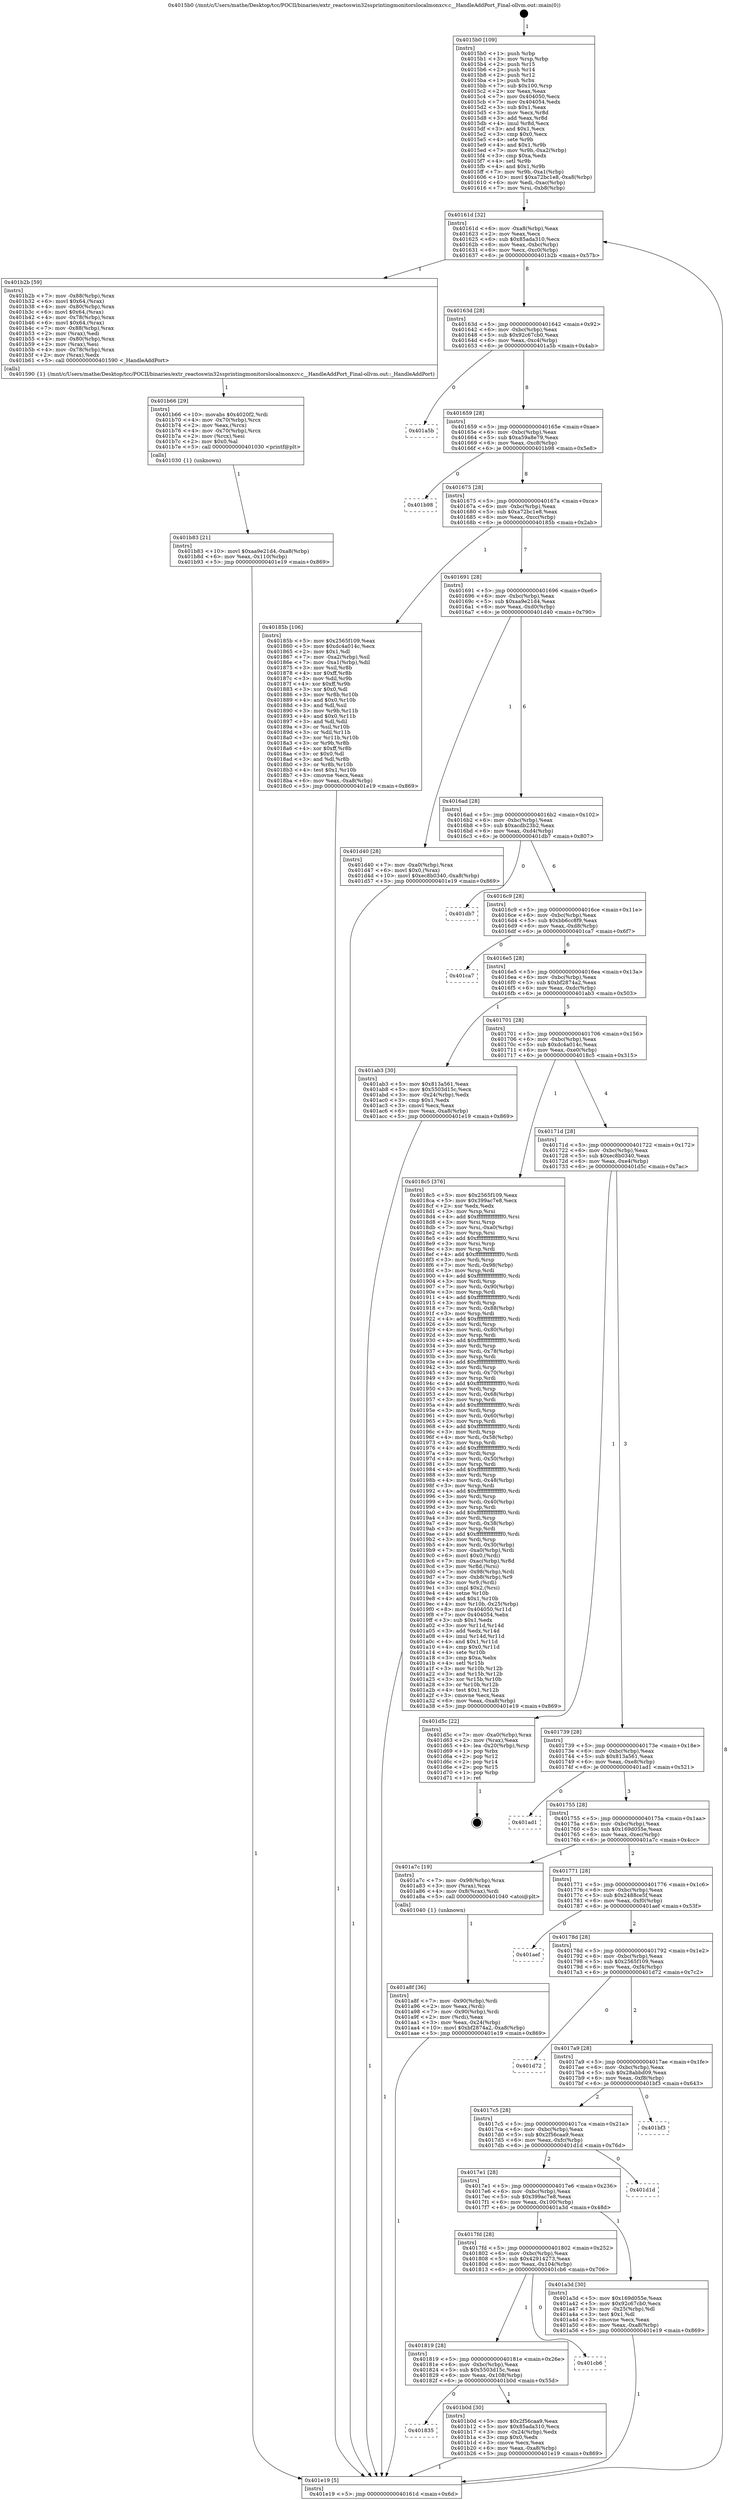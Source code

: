 digraph "0x4015b0" {
  label = "0x4015b0 (/mnt/c/Users/mathe/Desktop/tcc/POCII/binaries/extr_reactoswin32ssprintingmonitorslocalmonxcv.c__HandleAddPort_Final-ollvm.out::main(0))"
  labelloc = "t"
  node[shape=record]

  Entry [label="",width=0.3,height=0.3,shape=circle,fillcolor=black,style=filled]
  "0x40161d" [label="{
     0x40161d [32]\l
     | [instrs]\l
     &nbsp;&nbsp;0x40161d \<+6\>: mov -0xa8(%rbp),%eax\l
     &nbsp;&nbsp;0x401623 \<+2\>: mov %eax,%ecx\l
     &nbsp;&nbsp;0x401625 \<+6\>: sub $0x85ada310,%ecx\l
     &nbsp;&nbsp;0x40162b \<+6\>: mov %eax,-0xbc(%rbp)\l
     &nbsp;&nbsp;0x401631 \<+6\>: mov %ecx,-0xc0(%rbp)\l
     &nbsp;&nbsp;0x401637 \<+6\>: je 0000000000401b2b \<main+0x57b\>\l
  }"]
  "0x401b2b" [label="{
     0x401b2b [59]\l
     | [instrs]\l
     &nbsp;&nbsp;0x401b2b \<+7\>: mov -0x88(%rbp),%rax\l
     &nbsp;&nbsp;0x401b32 \<+6\>: movl $0x64,(%rax)\l
     &nbsp;&nbsp;0x401b38 \<+4\>: mov -0x80(%rbp),%rax\l
     &nbsp;&nbsp;0x401b3c \<+6\>: movl $0x64,(%rax)\l
     &nbsp;&nbsp;0x401b42 \<+4\>: mov -0x78(%rbp),%rax\l
     &nbsp;&nbsp;0x401b46 \<+6\>: movl $0x64,(%rax)\l
     &nbsp;&nbsp;0x401b4c \<+7\>: mov -0x88(%rbp),%rax\l
     &nbsp;&nbsp;0x401b53 \<+2\>: mov (%rax),%edi\l
     &nbsp;&nbsp;0x401b55 \<+4\>: mov -0x80(%rbp),%rax\l
     &nbsp;&nbsp;0x401b59 \<+2\>: mov (%rax),%esi\l
     &nbsp;&nbsp;0x401b5b \<+4\>: mov -0x78(%rbp),%rax\l
     &nbsp;&nbsp;0x401b5f \<+2\>: mov (%rax),%edx\l
     &nbsp;&nbsp;0x401b61 \<+5\>: call 0000000000401590 \<_HandleAddPort\>\l
     | [calls]\l
     &nbsp;&nbsp;0x401590 \{1\} (/mnt/c/Users/mathe/Desktop/tcc/POCII/binaries/extr_reactoswin32ssprintingmonitorslocalmonxcv.c__HandleAddPort_Final-ollvm.out::_HandleAddPort)\l
  }"]
  "0x40163d" [label="{
     0x40163d [28]\l
     | [instrs]\l
     &nbsp;&nbsp;0x40163d \<+5\>: jmp 0000000000401642 \<main+0x92\>\l
     &nbsp;&nbsp;0x401642 \<+6\>: mov -0xbc(%rbp),%eax\l
     &nbsp;&nbsp;0x401648 \<+5\>: sub $0x92c67cb0,%eax\l
     &nbsp;&nbsp;0x40164d \<+6\>: mov %eax,-0xc4(%rbp)\l
     &nbsp;&nbsp;0x401653 \<+6\>: je 0000000000401a5b \<main+0x4ab\>\l
  }"]
  Exit [label="",width=0.3,height=0.3,shape=circle,fillcolor=black,style=filled,peripheries=2]
  "0x401a5b" [label="{
     0x401a5b\l
  }", style=dashed]
  "0x401659" [label="{
     0x401659 [28]\l
     | [instrs]\l
     &nbsp;&nbsp;0x401659 \<+5\>: jmp 000000000040165e \<main+0xae\>\l
     &nbsp;&nbsp;0x40165e \<+6\>: mov -0xbc(%rbp),%eax\l
     &nbsp;&nbsp;0x401664 \<+5\>: sub $0xa59a8e79,%eax\l
     &nbsp;&nbsp;0x401669 \<+6\>: mov %eax,-0xc8(%rbp)\l
     &nbsp;&nbsp;0x40166f \<+6\>: je 0000000000401b98 \<main+0x5e8\>\l
  }"]
  "0x401b83" [label="{
     0x401b83 [21]\l
     | [instrs]\l
     &nbsp;&nbsp;0x401b83 \<+10\>: movl $0xaa9e21d4,-0xa8(%rbp)\l
     &nbsp;&nbsp;0x401b8d \<+6\>: mov %eax,-0x110(%rbp)\l
     &nbsp;&nbsp;0x401b93 \<+5\>: jmp 0000000000401e19 \<main+0x869\>\l
  }"]
  "0x401b98" [label="{
     0x401b98\l
  }", style=dashed]
  "0x401675" [label="{
     0x401675 [28]\l
     | [instrs]\l
     &nbsp;&nbsp;0x401675 \<+5\>: jmp 000000000040167a \<main+0xca\>\l
     &nbsp;&nbsp;0x40167a \<+6\>: mov -0xbc(%rbp),%eax\l
     &nbsp;&nbsp;0x401680 \<+5\>: sub $0xa72bc1e8,%eax\l
     &nbsp;&nbsp;0x401685 \<+6\>: mov %eax,-0xcc(%rbp)\l
     &nbsp;&nbsp;0x40168b \<+6\>: je 000000000040185b \<main+0x2ab\>\l
  }"]
  "0x401b66" [label="{
     0x401b66 [29]\l
     | [instrs]\l
     &nbsp;&nbsp;0x401b66 \<+10\>: movabs $0x4020f2,%rdi\l
     &nbsp;&nbsp;0x401b70 \<+4\>: mov -0x70(%rbp),%rcx\l
     &nbsp;&nbsp;0x401b74 \<+2\>: mov %eax,(%rcx)\l
     &nbsp;&nbsp;0x401b76 \<+4\>: mov -0x70(%rbp),%rcx\l
     &nbsp;&nbsp;0x401b7a \<+2\>: mov (%rcx),%esi\l
     &nbsp;&nbsp;0x401b7c \<+2\>: mov $0x0,%al\l
     &nbsp;&nbsp;0x401b7e \<+5\>: call 0000000000401030 \<printf@plt\>\l
     | [calls]\l
     &nbsp;&nbsp;0x401030 \{1\} (unknown)\l
  }"]
  "0x40185b" [label="{
     0x40185b [106]\l
     | [instrs]\l
     &nbsp;&nbsp;0x40185b \<+5\>: mov $0x2565f109,%eax\l
     &nbsp;&nbsp;0x401860 \<+5\>: mov $0xdc4a014c,%ecx\l
     &nbsp;&nbsp;0x401865 \<+2\>: mov $0x1,%dl\l
     &nbsp;&nbsp;0x401867 \<+7\>: mov -0xa2(%rbp),%sil\l
     &nbsp;&nbsp;0x40186e \<+7\>: mov -0xa1(%rbp),%dil\l
     &nbsp;&nbsp;0x401875 \<+3\>: mov %sil,%r8b\l
     &nbsp;&nbsp;0x401878 \<+4\>: xor $0xff,%r8b\l
     &nbsp;&nbsp;0x40187c \<+3\>: mov %dil,%r9b\l
     &nbsp;&nbsp;0x40187f \<+4\>: xor $0xff,%r9b\l
     &nbsp;&nbsp;0x401883 \<+3\>: xor $0x0,%dl\l
     &nbsp;&nbsp;0x401886 \<+3\>: mov %r8b,%r10b\l
     &nbsp;&nbsp;0x401889 \<+4\>: and $0x0,%r10b\l
     &nbsp;&nbsp;0x40188d \<+3\>: and %dl,%sil\l
     &nbsp;&nbsp;0x401890 \<+3\>: mov %r9b,%r11b\l
     &nbsp;&nbsp;0x401893 \<+4\>: and $0x0,%r11b\l
     &nbsp;&nbsp;0x401897 \<+3\>: and %dl,%dil\l
     &nbsp;&nbsp;0x40189a \<+3\>: or %sil,%r10b\l
     &nbsp;&nbsp;0x40189d \<+3\>: or %dil,%r11b\l
     &nbsp;&nbsp;0x4018a0 \<+3\>: xor %r11b,%r10b\l
     &nbsp;&nbsp;0x4018a3 \<+3\>: or %r9b,%r8b\l
     &nbsp;&nbsp;0x4018a6 \<+4\>: xor $0xff,%r8b\l
     &nbsp;&nbsp;0x4018aa \<+3\>: or $0x0,%dl\l
     &nbsp;&nbsp;0x4018ad \<+3\>: and %dl,%r8b\l
     &nbsp;&nbsp;0x4018b0 \<+3\>: or %r8b,%r10b\l
     &nbsp;&nbsp;0x4018b3 \<+4\>: test $0x1,%r10b\l
     &nbsp;&nbsp;0x4018b7 \<+3\>: cmovne %ecx,%eax\l
     &nbsp;&nbsp;0x4018ba \<+6\>: mov %eax,-0xa8(%rbp)\l
     &nbsp;&nbsp;0x4018c0 \<+5\>: jmp 0000000000401e19 \<main+0x869\>\l
  }"]
  "0x401691" [label="{
     0x401691 [28]\l
     | [instrs]\l
     &nbsp;&nbsp;0x401691 \<+5\>: jmp 0000000000401696 \<main+0xe6\>\l
     &nbsp;&nbsp;0x401696 \<+6\>: mov -0xbc(%rbp),%eax\l
     &nbsp;&nbsp;0x40169c \<+5\>: sub $0xaa9e21d4,%eax\l
     &nbsp;&nbsp;0x4016a1 \<+6\>: mov %eax,-0xd0(%rbp)\l
     &nbsp;&nbsp;0x4016a7 \<+6\>: je 0000000000401d40 \<main+0x790\>\l
  }"]
  "0x401e19" [label="{
     0x401e19 [5]\l
     | [instrs]\l
     &nbsp;&nbsp;0x401e19 \<+5\>: jmp 000000000040161d \<main+0x6d\>\l
  }"]
  "0x4015b0" [label="{
     0x4015b0 [109]\l
     | [instrs]\l
     &nbsp;&nbsp;0x4015b0 \<+1\>: push %rbp\l
     &nbsp;&nbsp;0x4015b1 \<+3\>: mov %rsp,%rbp\l
     &nbsp;&nbsp;0x4015b4 \<+2\>: push %r15\l
     &nbsp;&nbsp;0x4015b6 \<+2\>: push %r14\l
     &nbsp;&nbsp;0x4015b8 \<+2\>: push %r12\l
     &nbsp;&nbsp;0x4015ba \<+1\>: push %rbx\l
     &nbsp;&nbsp;0x4015bb \<+7\>: sub $0x100,%rsp\l
     &nbsp;&nbsp;0x4015c2 \<+2\>: xor %eax,%eax\l
     &nbsp;&nbsp;0x4015c4 \<+7\>: mov 0x404050,%ecx\l
     &nbsp;&nbsp;0x4015cb \<+7\>: mov 0x404054,%edx\l
     &nbsp;&nbsp;0x4015d2 \<+3\>: sub $0x1,%eax\l
     &nbsp;&nbsp;0x4015d5 \<+3\>: mov %ecx,%r8d\l
     &nbsp;&nbsp;0x4015d8 \<+3\>: add %eax,%r8d\l
     &nbsp;&nbsp;0x4015db \<+4\>: imul %r8d,%ecx\l
     &nbsp;&nbsp;0x4015df \<+3\>: and $0x1,%ecx\l
     &nbsp;&nbsp;0x4015e2 \<+3\>: cmp $0x0,%ecx\l
     &nbsp;&nbsp;0x4015e5 \<+4\>: sete %r9b\l
     &nbsp;&nbsp;0x4015e9 \<+4\>: and $0x1,%r9b\l
     &nbsp;&nbsp;0x4015ed \<+7\>: mov %r9b,-0xa2(%rbp)\l
     &nbsp;&nbsp;0x4015f4 \<+3\>: cmp $0xa,%edx\l
     &nbsp;&nbsp;0x4015f7 \<+4\>: setl %r9b\l
     &nbsp;&nbsp;0x4015fb \<+4\>: and $0x1,%r9b\l
     &nbsp;&nbsp;0x4015ff \<+7\>: mov %r9b,-0xa1(%rbp)\l
     &nbsp;&nbsp;0x401606 \<+10\>: movl $0xa72bc1e8,-0xa8(%rbp)\l
     &nbsp;&nbsp;0x401610 \<+6\>: mov %edi,-0xac(%rbp)\l
     &nbsp;&nbsp;0x401616 \<+7\>: mov %rsi,-0xb8(%rbp)\l
  }"]
  "0x401835" [label="{
     0x401835\l
  }", style=dashed]
  "0x401d40" [label="{
     0x401d40 [28]\l
     | [instrs]\l
     &nbsp;&nbsp;0x401d40 \<+7\>: mov -0xa0(%rbp),%rax\l
     &nbsp;&nbsp;0x401d47 \<+6\>: movl $0x0,(%rax)\l
     &nbsp;&nbsp;0x401d4d \<+10\>: movl $0xec8b0340,-0xa8(%rbp)\l
     &nbsp;&nbsp;0x401d57 \<+5\>: jmp 0000000000401e19 \<main+0x869\>\l
  }"]
  "0x4016ad" [label="{
     0x4016ad [28]\l
     | [instrs]\l
     &nbsp;&nbsp;0x4016ad \<+5\>: jmp 00000000004016b2 \<main+0x102\>\l
     &nbsp;&nbsp;0x4016b2 \<+6\>: mov -0xbc(%rbp),%eax\l
     &nbsp;&nbsp;0x4016b8 \<+5\>: sub $0xacdb23b2,%eax\l
     &nbsp;&nbsp;0x4016bd \<+6\>: mov %eax,-0xd4(%rbp)\l
     &nbsp;&nbsp;0x4016c3 \<+6\>: je 0000000000401db7 \<main+0x807\>\l
  }"]
  "0x401b0d" [label="{
     0x401b0d [30]\l
     | [instrs]\l
     &nbsp;&nbsp;0x401b0d \<+5\>: mov $0x2f56caa9,%eax\l
     &nbsp;&nbsp;0x401b12 \<+5\>: mov $0x85ada310,%ecx\l
     &nbsp;&nbsp;0x401b17 \<+3\>: mov -0x24(%rbp),%edx\l
     &nbsp;&nbsp;0x401b1a \<+3\>: cmp $0x0,%edx\l
     &nbsp;&nbsp;0x401b1d \<+3\>: cmove %ecx,%eax\l
     &nbsp;&nbsp;0x401b20 \<+6\>: mov %eax,-0xa8(%rbp)\l
     &nbsp;&nbsp;0x401b26 \<+5\>: jmp 0000000000401e19 \<main+0x869\>\l
  }"]
  "0x401db7" [label="{
     0x401db7\l
  }", style=dashed]
  "0x4016c9" [label="{
     0x4016c9 [28]\l
     | [instrs]\l
     &nbsp;&nbsp;0x4016c9 \<+5\>: jmp 00000000004016ce \<main+0x11e\>\l
     &nbsp;&nbsp;0x4016ce \<+6\>: mov -0xbc(%rbp),%eax\l
     &nbsp;&nbsp;0x4016d4 \<+5\>: sub $0xbb6cc8f9,%eax\l
     &nbsp;&nbsp;0x4016d9 \<+6\>: mov %eax,-0xd8(%rbp)\l
     &nbsp;&nbsp;0x4016df \<+6\>: je 0000000000401ca7 \<main+0x6f7\>\l
  }"]
  "0x401819" [label="{
     0x401819 [28]\l
     | [instrs]\l
     &nbsp;&nbsp;0x401819 \<+5\>: jmp 000000000040181e \<main+0x26e\>\l
     &nbsp;&nbsp;0x40181e \<+6\>: mov -0xbc(%rbp),%eax\l
     &nbsp;&nbsp;0x401824 \<+5\>: sub $0x5503d15c,%eax\l
     &nbsp;&nbsp;0x401829 \<+6\>: mov %eax,-0x108(%rbp)\l
     &nbsp;&nbsp;0x40182f \<+6\>: je 0000000000401b0d \<main+0x55d\>\l
  }"]
  "0x401ca7" [label="{
     0x401ca7\l
  }", style=dashed]
  "0x4016e5" [label="{
     0x4016e5 [28]\l
     | [instrs]\l
     &nbsp;&nbsp;0x4016e5 \<+5\>: jmp 00000000004016ea \<main+0x13a\>\l
     &nbsp;&nbsp;0x4016ea \<+6\>: mov -0xbc(%rbp),%eax\l
     &nbsp;&nbsp;0x4016f0 \<+5\>: sub $0xbf2874a2,%eax\l
     &nbsp;&nbsp;0x4016f5 \<+6\>: mov %eax,-0xdc(%rbp)\l
     &nbsp;&nbsp;0x4016fb \<+6\>: je 0000000000401ab3 \<main+0x503\>\l
  }"]
  "0x401cb6" [label="{
     0x401cb6\l
  }", style=dashed]
  "0x401ab3" [label="{
     0x401ab3 [30]\l
     | [instrs]\l
     &nbsp;&nbsp;0x401ab3 \<+5\>: mov $0x813a561,%eax\l
     &nbsp;&nbsp;0x401ab8 \<+5\>: mov $0x5503d15c,%ecx\l
     &nbsp;&nbsp;0x401abd \<+3\>: mov -0x24(%rbp),%edx\l
     &nbsp;&nbsp;0x401ac0 \<+3\>: cmp $0x1,%edx\l
     &nbsp;&nbsp;0x401ac3 \<+3\>: cmovl %ecx,%eax\l
     &nbsp;&nbsp;0x401ac6 \<+6\>: mov %eax,-0xa8(%rbp)\l
     &nbsp;&nbsp;0x401acc \<+5\>: jmp 0000000000401e19 \<main+0x869\>\l
  }"]
  "0x401701" [label="{
     0x401701 [28]\l
     | [instrs]\l
     &nbsp;&nbsp;0x401701 \<+5\>: jmp 0000000000401706 \<main+0x156\>\l
     &nbsp;&nbsp;0x401706 \<+6\>: mov -0xbc(%rbp),%eax\l
     &nbsp;&nbsp;0x40170c \<+5\>: sub $0xdc4a014c,%eax\l
     &nbsp;&nbsp;0x401711 \<+6\>: mov %eax,-0xe0(%rbp)\l
     &nbsp;&nbsp;0x401717 \<+6\>: je 00000000004018c5 \<main+0x315\>\l
  }"]
  "0x401a8f" [label="{
     0x401a8f [36]\l
     | [instrs]\l
     &nbsp;&nbsp;0x401a8f \<+7\>: mov -0x90(%rbp),%rdi\l
     &nbsp;&nbsp;0x401a96 \<+2\>: mov %eax,(%rdi)\l
     &nbsp;&nbsp;0x401a98 \<+7\>: mov -0x90(%rbp),%rdi\l
     &nbsp;&nbsp;0x401a9f \<+2\>: mov (%rdi),%eax\l
     &nbsp;&nbsp;0x401aa1 \<+3\>: mov %eax,-0x24(%rbp)\l
     &nbsp;&nbsp;0x401aa4 \<+10\>: movl $0xbf2874a2,-0xa8(%rbp)\l
     &nbsp;&nbsp;0x401aae \<+5\>: jmp 0000000000401e19 \<main+0x869\>\l
  }"]
  "0x4018c5" [label="{
     0x4018c5 [376]\l
     | [instrs]\l
     &nbsp;&nbsp;0x4018c5 \<+5\>: mov $0x2565f109,%eax\l
     &nbsp;&nbsp;0x4018ca \<+5\>: mov $0x399ac7e8,%ecx\l
     &nbsp;&nbsp;0x4018cf \<+2\>: xor %edx,%edx\l
     &nbsp;&nbsp;0x4018d1 \<+3\>: mov %rsp,%rsi\l
     &nbsp;&nbsp;0x4018d4 \<+4\>: add $0xfffffffffffffff0,%rsi\l
     &nbsp;&nbsp;0x4018d8 \<+3\>: mov %rsi,%rsp\l
     &nbsp;&nbsp;0x4018db \<+7\>: mov %rsi,-0xa0(%rbp)\l
     &nbsp;&nbsp;0x4018e2 \<+3\>: mov %rsp,%rsi\l
     &nbsp;&nbsp;0x4018e5 \<+4\>: add $0xfffffffffffffff0,%rsi\l
     &nbsp;&nbsp;0x4018e9 \<+3\>: mov %rsi,%rsp\l
     &nbsp;&nbsp;0x4018ec \<+3\>: mov %rsp,%rdi\l
     &nbsp;&nbsp;0x4018ef \<+4\>: add $0xfffffffffffffff0,%rdi\l
     &nbsp;&nbsp;0x4018f3 \<+3\>: mov %rdi,%rsp\l
     &nbsp;&nbsp;0x4018f6 \<+7\>: mov %rdi,-0x98(%rbp)\l
     &nbsp;&nbsp;0x4018fd \<+3\>: mov %rsp,%rdi\l
     &nbsp;&nbsp;0x401900 \<+4\>: add $0xfffffffffffffff0,%rdi\l
     &nbsp;&nbsp;0x401904 \<+3\>: mov %rdi,%rsp\l
     &nbsp;&nbsp;0x401907 \<+7\>: mov %rdi,-0x90(%rbp)\l
     &nbsp;&nbsp;0x40190e \<+3\>: mov %rsp,%rdi\l
     &nbsp;&nbsp;0x401911 \<+4\>: add $0xfffffffffffffff0,%rdi\l
     &nbsp;&nbsp;0x401915 \<+3\>: mov %rdi,%rsp\l
     &nbsp;&nbsp;0x401918 \<+7\>: mov %rdi,-0x88(%rbp)\l
     &nbsp;&nbsp;0x40191f \<+3\>: mov %rsp,%rdi\l
     &nbsp;&nbsp;0x401922 \<+4\>: add $0xfffffffffffffff0,%rdi\l
     &nbsp;&nbsp;0x401926 \<+3\>: mov %rdi,%rsp\l
     &nbsp;&nbsp;0x401929 \<+4\>: mov %rdi,-0x80(%rbp)\l
     &nbsp;&nbsp;0x40192d \<+3\>: mov %rsp,%rdi\l
     &nbsp;&nbsp;0x401930 \<+4\>: add $0xfffffffffffffff0,%rdi\l
     &nbsp;&nbsp;0x401934 \<+3\>: mov %rdi,%rsp\l
     &nbsp;&nbsp;0x401937 \<+4\>: mov %rdi,-0x78(%rbp)\l
     &nbsp;&nbsp;0x40193b \<+3\>: mov %rsp,%rdi\l
     &nbsp;&nbsp;0x40193e \<+4\>: add $0xfffffffffffffff0,%rdi\l
     &nbsp;&nbsp;0x401942 \<+3\>: mov %rdi,%rsp\l
     &nbsp;&nbsp;0x401945 \<+4\>: mov %rdi,-0x70(%rbp)\l
     &nbsp;&nbsp;0x401949 \<+3\>: mov %rsp,%rdi\l
     &nbsp;&nbsp;0x40194c \<+4\>: add $0xfffffffffffffff0,%rdi\l
     &nbsp;&nbsp;0x401950 \<+3\>: mov %rdi,%rsp\l
     &nbsp;&nbsp;0x401953 \<+4\>: mov %rdi,-0x68(%rbp)\l
     &nbsp;&nbsp;0x401957 \<+3\>: mov %rsp,%rdi\l
     &nbsp;&nbsp;0x40195a \<+4\>: add $0xfffffffffffffff0,%rdi\l
     &nbsp;&nbsp;0x40195e \<+3\>: mov %rdi,%rsp\l
     &nbsp;&nbsp;0x401961 \<+4\>: mov %rdi,-0x60(%rbp)\l
     &nbsp;&nbsp;0x401965 \<+3\>: mov %rsp,%rdi\l
     &nbsp;&nbsp;0x401968 \<+4\>: add $0xfffffffffffffff0,%rdi\l
     &nbsp;&nbsp;0x40196c \<+3\>: mov %rdi,%rsp\l
     &nbsp;&nbsp;0x40196f \<+4\>: mov %rdi,-0x58(%rbp)\l
     &nbsp;&nbsp;0x401973 \<+3\>: mov %rsp,%rdi\l
     &nbsp;&nbsp;0x401976 \<+4\>: add $0xfffffffffffffff0,%rdi\l
     &nbsp;&nbsp;0x40197a \<+3\>: mov %rdi,%rsp\l
     &nbsp;&nbsp;0x40197d \<+4\>: mov %rdi,-0x50(%rbp)\l
     &nbsp;&nbsp;0x401981 \<+3\>: mov %rsp,%rdi\l
     &nbsp;&nbsp;0x401984 \<+4\>: add $0xfffffffffffffff0,%rdi\l
     &nbsp;&nbsp;0x401988 \<+3\>: mov %rdi,%rsp\l
     &nbsp;&nbsp;0x40198b \<+4\>: mov %rdi,-0x48(%rbp)\l
     &nbsp;&nbsp;0x40198f \<+3\>: mov %rsp,%rdi\l
     &nbsp;&nbsp;0x401992 \<+4\>: add $0xfffffffffffffff0,%rdi\l
     &nbsp;&nbsp;0x401996 \<+3\>: mov %rdi,%rsp\l
     &nbsp;&nbsp;0x401999 \<+4\>: mov %rdi,-0x40(%rbp)\l
     &nbsp;&nbsp;0x40199d \<+3\>: mov %rsp,%rdi\l
     &nbsp;&nbsp;0x4019a0 \<+4\>: add $0xfffffffffffffff0,%rdi\l
     &nbsp;&nbsp;0x4019a4 \<+3\>: mov %rdi,%rsp\l
     &nbsp;&nbsp;0x4019a7 \<+4\>: mov %rdi,-0x38(%rbp)\l
     &nbsp;&nbsp;0x4019ab \<+3\>: mov %rsp,%rdi\l
     &nbsp;&nbsp;0x4019ae \<+4\>: add $0xfffffffffffffff0,%rdi\l
     &nbsp;&nbsp;0x4019b2 \<+3\>: mov %rdi,%rsp\l
     &nbsp;&nbsp;0x4019b5 \<+4\>: mov %rdi,-0x30(%rbp)\l
     &nbsp;&nbsp;0x4019b9 \<+7\>: mov -0xa0(%rbp),%rdi\l
     &nbsp;&nbsp;0x4019c0 \<+6\>: movl $0x0,(%rdi)\l
     &nbsp;&nbsp;0x4019c6 \<+7\>: mov -0xac(%rbp),%r8d\l
     &nbsp;&nbsp;0x4019cd \<+3\>: mov %r8d,(%rsi)\l
     &nbsp;&nbsp;0x4019d0 \<+7\>: mov -0x98(%rbp),%rdi\l
     &nbsp;&nbsp;0x4019d7 \<+7\>: mov -0xb8(%rbp),%r9\l
     &nbsp;&nbsp;0x4019de \<+3\>: mov %r9,(%rdi)\l
     &nbsp;&nbsp;0x4019e1 \<+3\>: cmpl $0x2,(%rsi)\l
     &nbsp;&nbsp;0x4019e4 \<+4\>: setne %r10b\l
     &nbsp;&nbsp;0x4019e8 \<+4\>: and $0x1,%r10b\l
     &nbsp;&nbsp;0x4019ec \<+4\>: mov %r10b,-0x25(%rbp)\l
     &nbsp;&nbsp;0x4019f0 \<+8\>: mov 0x404050,%r11d\l
     &nbsp;&nbsp;0x4019f8 \<+7\>: mov 0x404054,%ebx\l
     &nbsp;&nbsp;0x4019ff \<+3\>: sub $0x1,%edx\l
     &nbsp;&nbsp;0x401a02 \<+3\>: mov %r11d,%r14d\l
     &nbsp;&nbsp;0x401a05 \<+3\>: add %edx,%r14d\l
     &nbsp;&nbsp;0x401a08 \<+4\>: imul %r14d,%r11d\l
     &nbsp;&nbsp;0x401a0c \<+4\>: and $0x1,%r11d\l
     &nbsp;&nbsp;0x401a10 \<+4\>: cmp $0x0,%r11d\l
     &nbsp;&nbsp;0x401a14 \<+4\>: sete %r10b\l
     &nbsp;&nbsp;0x401a18 \<+3\>: cmp $0xa,%ebx\l
     &nbsp;&nbsp;0x401a1b \<+4\>: setl %r15b\l
     &nbsp;&nbsp;0x401a1f \<+3\>: mov %r10b,%r12b\l
     &nbsp;&nbsp;0x401a22 \<+3\>: and %r15b,%r12b\l
     &nbsp;&nbsp;0x401a25 \<+3\>: xor %r15b,%r10b\l
     &nbsp;&nbsp;0x401a28 \<+3\>: or %r10b,%r12b\l
     &nbsp;&nbsp;0x401a2b \<+4\>: test $0x1,%r12b\l
     &nbsp;&nbsp;0x401a2f \<+3\>: cmovne %ecx,%eax\l
     &nbsp;&nbsp;0x401a32 \<+6\>: mov %eax,-0xa8(%rbp)\l
     &nbsp;&nbsp;0x401a38 \<+5\>: jmp 0000000000401e19 \<main+0x869\>\l
  }"]
  "0x40171d" [label="{
     0x40171d [28]\l
     | [instrs]\l
     &nbsp;&nbsp;0x40171d \<+5\>: jmp 0000000000401722 \<main+0x172\>\l
     &nbsp;&nbsp;0x401722 \<+6\>: mov -0xbc(%rbp),%eax\l
     &nbsp;&nbsp;0x401728 \<+5\>: sub $0xec8b0340,%eax\l
     &nbsp;&nbsp;0x40172d \<+6\>: mov %eax,-0xe4(%rbp)\l
     &nbsp;&nbsp;0x401733 \<+6\>: je 0000000000401d5c \<main+0x7ac\>\l
  }"]
  "0x4017fd" [label="{
     0x4017fd [28]\l
     | [instrs]\l
     &nbsp;&nbsp;0x4017fd \<+5\>: jmp 0000000000401802 \<main+0x252\>\l
     &nbsp;&nbsp;0x401802 \<+6\>: mov -0xbc(%rbp),%eax\l
     &nbsp;&nbsp;0x401808 \<+5\>: sub $0x42914273,%eax\l
     &nbsp;&nbsp;0x40180d \<+6\>: mov %eax,-0x104(%rbp)\l
     &nbsp;&nbsp;0x401813 \<+6\>: je 0000000000401cb6 \<main+0x706\>\l
  }"]
  "0x401a3d" [label="{
     0x401a3d [30]\l
     | [instrs]\l
     &nbsp;&nbsp;0x401a3d \<+5\>: mov $0x169d055e,%eax\l
     &nbsp;&nbsp;0x401a42 \<+5\>: mov $0x92c67cb0,%ecx\l
     &nbsp;&nbsp;0x401a47 \<+3\>: mov -0x25(%rbp),%dl\l
     &nbsp;&nbsp;0x401a4a \<+3\>: test $0x1,%dl\l
     &nbsp;&nbsp;0x401a4d \<+3\>: cmovne %ecx,%eax\l
     &nbsp;&nbsp;0x401a50 \<+6\>: mov %eax,-0xa8(%rbp)\l
     &nbsp;&nbsp;0x401a56 \<+5\>: jmp 0000000000401e19 \<main+0x869\>\l
  }"]
  "0x401d5c" [label="{
     0x401d5c [22]\l
     | [instrs]\l
     &nbsp;&nbsp;0x401d5c \<+7\>: mov -0xa0(%rbp),%rax\l
     &nbsp;&nbsp;0x401d63 \<+2\>: mov (%rax),%eax\l
     &nbsp;&nbsp;0x401d65 \<+4\>: lea -0x20(%rbp),%rsp\l
     &nbsp;&nbsp;0x401d69 \<+1\>: pop %rbx\l
     &nbsp;&nbsp;0x401d6a \<+2\>: pop %r12\l
     &nbsp;&nbsp;0x401d6c \<+2\>: pop %r14\l
     &nbsp;&nbsp;0x401d6e \<+2\>: pop %r15\l
     &nbsp;&nbsp;0x401d70 \<+1\>: pop %rbp\l
     &nbsp;&nbsp;0x401d71 \<+1\>: ret\l
  }"]
  "0x401739" [label="{
     0x401739 [28]\l
     | [instrs]\l
     &nbsp;&nbsp;0x401739 \<+5\>: jmp 000000000040173e \<main+0x18e\>\l
     &nbsp;&nbsp;0x40173e \<+6\>: mov -0xbc(%rbp),%eax\l
     &nbsp;&nbsp;0x401744 \<+5\>: sub $0x813a561,%eax\l
     &nbsp;&nbsp;0x401749 \<+6\>: mov %eax,-0xe8(%rbp)\l
     &nbsp;&nbsp;0x40174f \<+6\>: je 0000000000401ad1 \<main+0x521\>\l
  }"]
  "0x4017e1" [label="{
     0x4017e1 [28]\l
     | [instrs]\l
     &nbsp;&nbsp;0x4017e1 \<+5\>: jmp 00000000004017e6 \<main+0x236\>\l
     &nbsp;&nbsp;0x4017e6 \<+6\>: mov -0xbc(%rbp),%eax\l
     &nbsp;&nbsp;0x4017ec \<+5\>: sub $0x399ac7e8,%eax\l
     &nbsp;&nbsp;0x4017f1 \<+6\>: mov %eax,-0x100(%rbp)\l
     &nbsp;&nbsp;0x4017f7 \<+6\>: je 0000000000401a3d \<main+0x48d\>\l
  }"]
  "0x401ad1" [label="{
     0x401ad1\l
  }", style=dashed]
  "0x401755" [label="{
     0x401755 [28]\l
     | [instrs]\l
     &nbsp;&nbsp;0x401755 \<+5\>: jmp 000000000040175a \<main+0x1aa\>\l
     &nbsp;&nbsp;0x40175a \<+6\>: mov -0xbc(%rbp),%eax\l
     &nbsp;&nbsp;0x401760 \<+5\>: sub $0x169d055e,%eax\l
     &nbsp;&nbsp;0x401765 \<+6\>: mov %eax,-0xec(%rbp)\l
     &nbsp;&nbsp;0x40176b \<+6\>: je 0000000000401a7c \<main+0x4cc\>\l
  }"]
  "0x401d1d" [label="{
     0x401d1d\l
  }", style=dashed]
  "0x401a7c" [label="{
     0x401a7c [19]\l
     | [instrs]\l
     &nbsp;&nbsp;0x401a7c \<+7\>: mov -0x98(%rbp),%rax\l
     &nbsp;&nbsp;0x401a83 \<+3\>: mov (%rax),%rax\l
     &nbsp;&nbsp;0x401a86 \<+4\>: mov 0x8(%rax),%rdi\l
     &nbsp;&nbsp;0x401a8a \<+5\>: call 0000000000401040 \<atoi@plt\>\l
     | [calls]\l
     &nbsp;&nbsp;0x401040 \{1\} (unknown)\l
  }"]
  "0x401771" [label="{
     0x401771 [28]\l
     | [instrs]\l
     &nbsp;&nbsp;0x401771 \<+5\>: jmp 0000000000401776 \<main+0x1c6\>\l
     &nbsp;&nbsp;0x401776 \<+6\>: mov -0xbc(%rbp),%eax\l
     &nbsp;&nbsp;0x40177c \<+5\>: sub $0x2488ce5f,%eax\l
     &nbsp;&nbsp;0x401781 \<+6\>: mov %eax,-0xf0(%rbp)\l
     &nbsp;&nbsp;0x401787 \<+6\>: je 0000000000401aef \<main+0x53f\>\l
  }"]
  "0x4017c5" [label="{
     0x4017c5 [28]\l
     | [instrs]\l
     &nbsp;&nbsp;0x4017c5 \<+5\>: jmp 00000000004017ca \<main+0x21a\>\l
     &nbsp;&nbsp;0x4017ca \<+6\>: mov -0xbc(%rbp),%eax\l
     &nbsp;&nbsp;0x4017d0 \<+5\>: sub $0x2f56caa9,%eax\l
     &nbsp;&nbsp;0x4017d5 \<+6\>: mov %eax,-0xfc(%rbp)\l
     &nbsp;&nbsp;0x4017db \<+6\>: je 0000000000401d1d \<main+0x76d\>\l
  }"]
  "0x401aef" [label="{
     0x401aef\l
  }", style=dashed]
  "0x40178d" [label="{
     0x40178d [28]\l
     | [instrs]\l
     &nbsp;&nbsp;0x40178d \<+5\>: jmp 0000000000401792 \<main+0x1e2\>\l
     &nbsp;&nbsp;0x401792 \<+6\>: mov -0xbc(%rbp),%eax\l
     &nbsp;&nbsp;0x401798 \<+5\>: sub $0x2565f109,%eax\l
     &nbsp;&nbsp;0x40179d \<+6\>: mov %eax,-0xf4(%rbp)\l
     &nbsp;&nbsp;0x4017a3 \<+6\>: je 0000000000401d72 \<main+0x7c2\>\l
  }"]
  "0x401bf3" [label="{
     0x401bf3\l
  }", style=dashed]
  "0x401d72" [label="{
     0x401d72\l
  }", style=dashed]
  "0x4017a9" [label="{
     0x4017a9 [28]\l
     | [instrs]\l
     &nbsp;&nbsp;0x4017a9 \<+5\>: jmp 00000000004017ae \<main+0x1fe\>\l
     &nbsp;&nbsp;0x4017ae \<+6\>: mov -0xbc(%rbp),%eax\l
     &nbsp;&nbsp;0x4017b4 \<+5\>: sub $0x28abbd09,%eax\l
     &nbsp;&nbsp;0x4017b9 \<+6\>: mov %eax,-0xf8(%rbp)\l
     &nbsp;&nbsp;0x4017bf \<+6\>: je 0000000000401bf3 \<main+0x643\>\l
  }"]
  Entry -> "0x4015b0" [label=" 1"]
  "0x40161d" -> "0x401b2b" [label=" 1"]
  "0x40161d" -> "0x40163d" [label=" 8"]
  "0x401d5c" -> Exit [label=" 1"]
  "0x40163d" -> "0x401a5b" [label=" 0"]
  "0x40163d" -> "0x401659" [label=" 8"]
  "0x401d40" -> "0x401e19" [label=" 1"]
  "0x401659" -> "0x401b98" [label=" 0"]
  "0x401659" -> "0x401675" [label=" 8"]
  "0x401b83" -> "0x401e19" [label=" 1"]
  "0x401675" -> "0x40185b" [label=" 1"]
  "0x401675" -> "0x401691" [label=" 7"]
  "0x40185b" -> "0x401e19" [label=" 1"]
  "0x4015b0" -> "0x40161d" [label=" 1"]
  "0x401e19" -> "0x40161d" [label=" 8"]
  "0x401b66" -> "0x401b83" [label=" 1"]
  "0x401691" -> "0x401d40" [label=" 1"]
  "0x401691" -> "0x4016ad" [label=" 6"]
  "0x401b2b" -> "0x401b66" [label=" 1"]
  "0x4016ad" -> "0x401db7" [label=" 0"]
  "0x4016ad" -> "0x4016c9" [label=" 6"]
  "0x401b0d" -> "0x401e19" [label=" 1"]
  "0x4016c9" -> "0x401ca7" [label=" 0"]
  "0x4016c9" -> "0x4016e5" [label=" 6"]
  "0x401819" -> "0x401b0d" [label=" 1"]
  "0x4016e5" -> "0x401ab3" [label=" 1"]
  "0x4016e5" -> "0x401701" [label=" 5"]
  "0x401819" -> "0x401835" [label=" 0"]
  "0x401701" -> "0x4018c5" [label=" 1"]
  "0x401701" -> "0x40171d" [label=" 4"]
  "0x4017fd" -> "0x401cb6" [label=" 0"]
  "0x4018c5" -> "0x401e19" [label=" 1"]
  "0x4017fd" -> "0x401819" [label=" 1"]
  "0x40171d" -> "0x401d5c" [label=" 1"]
  "0x40171d" -> "0x401739" [label=" 3"]
  "0x401ab3" -> "0x401e19" [label=" 1"]
  "0x401739" -> "0x401ad1" [label=" 0"]
  "0x401739" -> "0x401755" [label=" 3"]
  "0x401a7c" -> "0x401a8f" [label=" 1"]
  "0x401755" -> "0x401a7c" [label=" 1"]
  "0x401755" -> "0x401771" [label=" 2"]
  "0x401a3d" -> "0x401e19" [label=" 1"]
  "0x401771" -> "0x401aef" [label=" 0"]
  "0x401771" -> "0x40178d" [label=" 2"]
  "0x4017e1" -> "0x401a3d" [label=" 1"]
  "0x40178d" -> "0x401d72" [label=" 0"]
  "0x40178d" -> "0x4017a9" [label=" 2"]
  "0x401a8f" -> "0x401e19" [label=" 1"]
  "0x4017a9" -> "0x401bf3" [label=" 0"]
  "0x4017a9" -> "0x4017c5" [label=" 2"]
  "0x4017e1" -> "0x4017fd" [label=" 1"]
  "0x4017c5" -> "0x401d1d" [label=" 0"]
  "0x4017c5" -> "0x4017e1" [label=" 2"]
}
